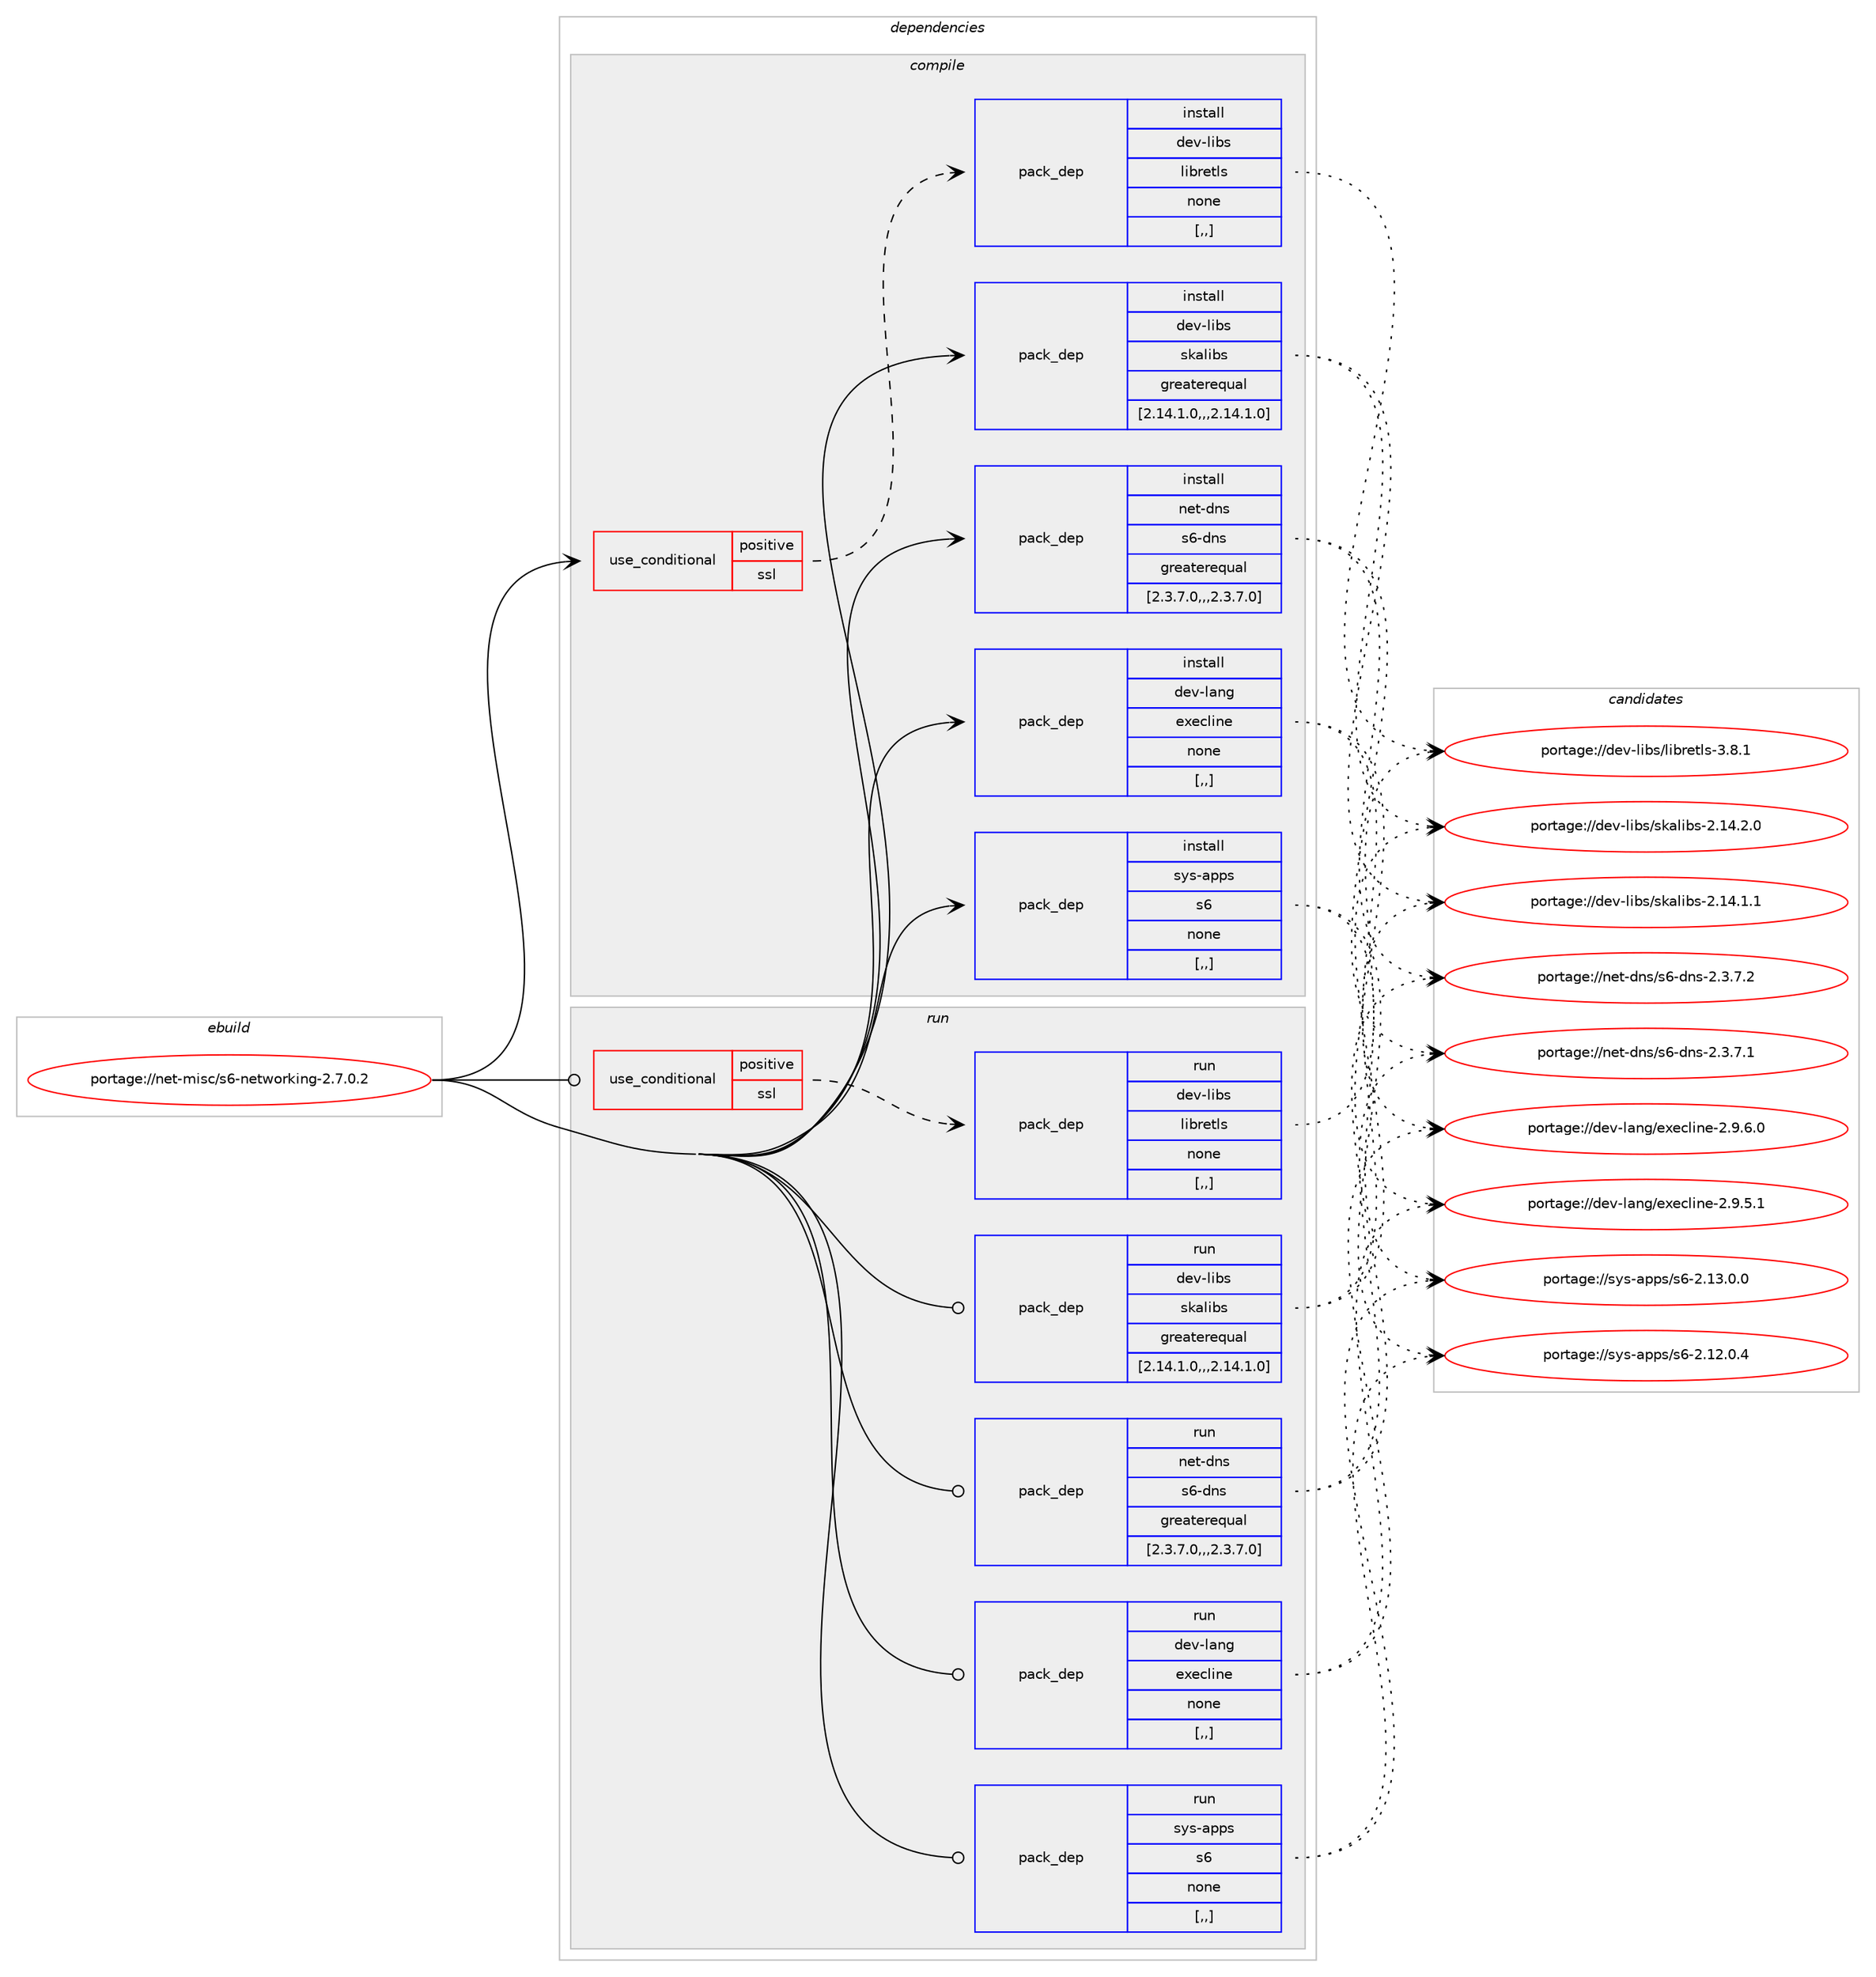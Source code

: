 digraph prolog {

# *************
# Graph options
# *************

newrank=true;
concentrate=true;
compound=true;
graph [rankdir=LR,fontname=Helvetica,fontsize=10,ranksep=1.5];#, ranksep=2.5, nodesep=0.2];
edge  [arrowhead=vee];
node  [fontname=Helvetica,fontsize=10];

# **********
# The ebuild
# **********

subgraph cluster_leftcol {
color=gray;
label=<<i>ebuild</i>>;
id [label="portage://net-misc/s6-networking-2.7.0.2", color=red, width=4, href="../net-misc/s6-networking-2.7.0.2.svg"];
}

# ****************
# The dependencies
# ****************

subgraph cluster_midcol {
color=gray;
label=<<i>dependencies</i>>;
subgraph cluster_compile {
fillcolor="#eeeeee";
style=filled;
label=<<i>compile</i>>;
subgraph cond98922 {
dependency375175 [label=<<TABLE BORDER="0" CELLBORDER="1" CELLSPACING="0" CELLPADDING="4"><TR><TD ROWSPAN="3" CELLPADDING="10">use_conditional</TD></TR><TR><TD>positive</TD></TR><TR><TD>ssl</TD></TR></TABLE>>, shape=none, color=red];
subgraph pack273559 {
dependency375176 [label=<<TABLE BORDER="0" CELLBORDER="1" CELLSPACING="0" CELLPADDING="4" WIDTH="220"><TR><TD ROWSPAN="6" CELLPADDING="30">pack_dep</TD></TR><TR><TD WIDTH="110">install</TD></TR><TR><TD>dev-libs</TD></TR><TR><TD>libretls</TD></TR><TR><TD>none</TD></TR><TR><TD>[,,]</TD></TR></TABLE>>, shape=none, color=blue];
}
dependency375175:e -> dependency375176:w [weight=20,style="dashed",arrowhead="vee"];
}
id:e -> dependency375175:w [weight=20,style="solid",arrowhead="vee"];
subgraph pack273560 {
dependency375177 [label=<<TABLE BORDER="0" CELLBORDER="1" CELLSPACING="0" CELLPADDING="4" WIDTH="220"><TR><TD ROWSPAN="6" CELLPADDING="30">pack_dep</TD></TR><TR><TD WIDTH="110">install</TD></TR><TR><TD>dev-lang</TD></TR><TR><TD>execline</TD></TR><TR><TD>none</TD></TR><TR><TD>[,,]</TD></TR></TABLE>>, shape=none, color=blue];
}
id:e -> dependency375177:w [weight=20,style="solid",arrowhead="vee"];
subgraph pack273561 {
dependency375178 [label=<<TABLE BORDER="0" CELLBORDER="1" CELLSPACING="0" CELLPADDING="4" WIDTH="220"><TR><TD ROWSPAN="6" CELLPADDING="30">pack_dep</TD></TR><TR><TD WIDTH="110">install</TD></TR><TR><TD>dev-libs</TD></TR><TR><TD>skalibs</TD></TR><TR><TD>greaterequal</TD></TR><TR><TD>[2.14.1.0,,,2.14.1.0]</TD></TR></TABLE>>, shape=none, color=blue];
}
id:e -> dependency375178:w [weight=20,style="solid",arrowhead="vee"];
subgraph pack273562 {
dependency375179 [label=<<TABLE BORDER="0" CELLBORDER="1" CELLSPACING="0" CELLPADDING="4" WIDTH="220"><TR><TD ROWSPAN="6" CELLPADDING="30">pack_dep</TD></TR><TR><TD WIDTH="110">install</TD></TR><TR><TD>net-dns</TD></TR><TR><TD>s6-dns</TD></TR><TR><TD>greaterequal</TD></TR><TR><TD>[2.3.7.0,,,2.3.7.0]</TD></TR></TABLE>>, shape=none, color=blue];
}
id:e -> dependency375179:w [weight=20,style="solid",arrowhead="vee"];
subgraph pack273563 {
dependency375180 [label=<<TABLE BORDER="0" CELLBORDER="1" CELLSPACING="0" CELLPADDING="4" WIDTH="220"><TR><TD ROWSPAN="6" CELLPADDING="30">pack_dep</TD></TR><TR><TD WIDTH="110">install</TD></TR><TR><TD>sys-apps</TD></TR><TR><TD>s6</TD></TR><TR><TD>none</TD></TR><TR><TD>[,,]</TD></TR></TABLE>>, shape=none, color=blue];
}
id:e -> dependency375180:w [weight=20,style="solid",arrowhead="vee"];
}
subgraph cluster_compileandrun {
fillcolor="#eeeeee";
style=filled;
label=<<i>compile and run</i>>;
}
subgraph cluster_run {
fillcolor="#eeeeee";
style=filled;
label=<<i>run</i>>;
subgraph cond98923 {
dependency375181 [label=<<TABLE BORDER="0" CELLBORDER="1" CELLSPACING="0" CELLPADDING="4"><TR><TD ROWSPAN="3" CELLPADDING="10">use_conditional</TD></TR><TR><TD>positive</TD></TR><TR><TD>ssl</TD></TR></TABLE>>, shape=none, color=red];
subgraph pack273564 {
dependency375182 [label=<<TABLE BORDER="0" CELLBORDER="1" CELLSPACING="0" CELLPADDING="4" WIDTH="220"><TR><TD ROWSPAN="6" CELLPADDING="30">pack_dep</TD></TR><TR><TD WIDTH="110">run</TD></TR><TR><TD>dev-libs</TD></TR><TR><TD>libretls</TD></TR><TR><TD>none</TD></TR><TR><TD>[,,]</TD></TR></TABLE>>, shape=none, color=blue];
}
dependency375181:e -> dependency375182:w [weight=20,style="dashed",arrowhead="vee"];
}
id:e -> dependency375181:w [weight=20,style="solid",arrowhead="odot"];
subgraph pack273565 {
dependency375183 [label=<<TABLE BORDER="0" CELLBORDER="1" CELLSPACING="0" CELLPADDING="4" WIDTH="220"><TR><TD ROWSPAN="6" CELLPADDING="30">pack_dep</TD></TR><TR><TD WIDTH="110">run</TD></TR><TR><TD>dev-lang</TD></TR><TR><TD>execline</TD></TR><TR><TD>none</TD></TR><TR><TD>[,,]</TD></TR></TABLE>>, shape=none, color=blue];
}
id:e -> dependency375183:w [weight=20,style="solid",arrowhead="odot"];
subgraph pack273566 {
dependency375184 [label=<<TABLE BORDER="0" CELLBORDER="1" CELLSPACING="0" CELLPADDING="4" WIDTH="220"><TR><TD ROWSPAN="6" CELLPADDING="30">pack_dep</TD></TR><TR><TD WIDTH="110">run</TD></TR><TR><TD>dev-libs</TD></TR><TR><TD>skalibs</TD></TR><TR><TD>greaterequal</TD></TR><TR><TD>[2.14.1.0,,,2.14.1.0]</TD></TR></TABLE>>, shape=none, color=blue];
}
id:e -> dependency375184:w [weight=20,style="solid",arrowhead="odot"];
subgraph pack273567 {
dependency375185 [label=<<TABLE BORDER="0" CELLBORDER="1" CELLSPACING="0" CELLPADDING="4" WIDTH="220"><TR><TD ROWSPAN="6" CELLPADDING="30">pack_dep</TD></TR><TR><TD WIDTH="110">run</TD></TR><TR><TD>net-dns</TD></TR><TR><TD>s6-dns</TD></TR><TR><TD>greaterequal</TD></TR><TR><TD>[2.3.7.0,,,2.3.7.0]</TD></TR></TABLE>>, shape=none, color=blue];
}
id:e -> dependency375185:w [weight=20,style="solid",arrowhead="odot"];
subgraph pack273568 {
dependency375186 [label=<<TABLE BORDER="0" CELLBORDER="1" CELLSPACING="0" CELLPADDING="4" WIDTH="220"><TR><TD ROWSPAN="6" CELLPADDING="30">pack_dep</TD></TR><TR><TD WIDTH="110">run</TD></TR><TR><TD>sys-apps</TD></TR><TR><TD>s6</TD></TR><TR><TD>none</TD></TR><TR><TD>[,,]</TD></TR></TABLE>>, shape=none, color=blue];
}
id:e -> dependency375186:w [weight=20,style="solid",arrowhead="odot"];
}
}

# **************
# The candidates
# **************

subgraph cluster_choices {
rank=same;
color=gray;
label=<<i>candidates</i>>;

subgraph choice273559 {
color=black;
nodesep=1;
choice10010111845108105981154710810598114101116108115455146564649 [label="portage://dev-libs/libretls-3.8.1", color=red, width=4,href="../dev-libs/libretls-3.8.1.svg"];
dependency375176:e -> choice10010111845108105981154710810598114101116108115455146564649:w [style=dotted,weight="100"];
}
subgraph choice273560 {
color=black;
nodesep=1;
choice100101118451089711010347101120101991081051101014550465746544648 [label="portage://dev-lang/execline-2.9.6.0", color=red, width=4,href="../dev-lang/execline-2.9.6.0.svg"];
choice100101118451089711010347101120101991081051101014550465746534649 [label="portage://dev-lang/execline-2.9.5.1", color=red, width=4,href="../dev-lang/execline-2.9.5.1.svg"];
dependency375177:e -> choice100101118451089711010347101120101991081051101014550465746544648:w [style=dotted,weight="100"];
dependency375177:e -> choice100101118451089711010347101120101991081051101014550465746534649:w [style=dotted,weight="100"];
}
subgraph choice273561 {
color=black;
nodesep=1;
choice1001011184510810598115471151079710810598115455046495246504648 [label="portage://dev-libs/skalibs-2.14.2.0", color=red, width=4,href="../dev-libs/skalibs-2.14.2.0.svg"];
choice1001011184510810598115471151079710810598115455046495246494649 [label="portage://dev-libs/skalibs-2.14.1.1", color=red, width=4,href="../dev-libs/skalibs-2.14.1.1.svg"];
dependency375178:e -> choice1001011184510810598115471151079710810598115455046495246504648:w [style=dotted,weight="100"];
dependency375178:e -> choice1001011184510810598115471151079710810598115455046495246494649:w [style=dotted,weight="100"];
}
subgraph choice273562 {
color=black;
nodesep=1;
choice110101116451001101154711554451001101154550465146554650 [label="portage://net-dns/s6-dns-2.3.7.2", color=red, width=4,href="../net-dns/s6-dns-2.3.7.2.svg"];
choice110101116451001101154711554451001101154550465146554649 [label="portage://net-dns/s6-dns-2.3.7.1", color=red, width=4,href="../net-dns/s6-dns-2.3.7.1.svg"];
dependency375179:e -> choice110101116451001101154711554451001101154550465146554650:w [style=dotted,weight="100"];
dependency375179:e -> choice110101116451001101154711554451001101154550465146554649:w [style=dotted,weight="100"];
}
subgraph choice273563 {
color=black;
nodesep=1;
choice11512111545971121121154711554455046495146484648 [label="portage://sys-apps/s6-2.13.0.0", color=red, width=4,href="../sys-apps/s6-2.13.0.0.svg"];
choice11512111545971121121154711554455046495046484652 [label="portage://sys-apps/s6-2.12.0.4", color=red, width=4,href="../sys-apps/s6-2.12.0.4.svg"];
dependency375180:e -> choice11512111545971121121154711554455046495146484648:w [style=dotted,weight="100"];
dependency375180:e -> choice11512111545971121121154711554455046495046484652:w [style=dotted,weight="100"];
}
subgraph choice273564 {
color=black;
nodesep=1;
choice10010111845108105981154710810598114101116108115455146564649 [label="portage://dev-libs/libretls-3.8.1", color=red, width=4,href="../dev-libs/libretls-3.8.1.svg"];
dependency375182:e -> choice10010111845108105981154710810598114101116108115455146564649:w [style=dotted,weight="100"];
}
subgraph choice273565 {
color=black;
nodesep=1;
choice100101118451089711010347101120101991081051101014550465746544648 [label="portage://dev-lang/execline-2.9.6.0", color=red, width=4,href="../dev-lang/execline-2.9.6.0.svg"];
choice100101118451089711010347101120101991081051101014550465746534649 [label="portage://dev-lang/execline-2.9.5.1", color=red, width=4,href="../dev-lang/execline-2.9.5.1.svg"];
dependency375183:e -> choice100101118451089711010347101120101991081051101014550465746544648:w [style=dotted,weight="100"];
dependency375183:e -> choice100101118451089711010347101120101991081051101014550465746534649:w [style=dotted,weight="100"];
}
subgraph choice273566 {
color=black;
nodesep=1;
choice1001011184510810598115471151079710810598115455046495246504648 [label="portage://dev-libs/skalibs-2.14.2.0", color=red, width=4,href="../dev-libs/skalibs-2.14.2.0.svg"];
choice1001011184510810598115471151079710810598115455046495246494649 [label="portage://dev-libs/skalibs-2.14.1.1", color=red, width=4,href="../dev-libs/skalibs-2.14.1.1.svg"];
dependency375184:e -> choice1001011184510810598115471151079710810598115455046495246504648:w [style=dotted,weight="100"];
dependency375184:e -> choice1001011184510810598115471151079710810598115455046495246494649:w [style=dotted,weight="100"];
}
subgraph choice273567 {
color=black;
nodesep=1;
choice110101116451001101154711554451001101154550465146554650 [label="portage://net-dns/s6-dns-2.3.7.2", color=red, width=4,href="../net-dns/s6-dns-2.3.7.2.svg"];
choice110101116451001101154711554451001101154550465146554649 [label="portage://net-dns/s6-dns-2.3.7.1", color=red, width=4,href="../net-dns/s6-dns-2.3.7.1.svg"];
dependency375185:e -> choice110101116451001101154711554451001101154550465146554650:w [style=dotted,weight="100"];
dependency375185:e -> choice110101116451001101154711554451001101154550465146554649:w [style=dotted,weight="100"];
}
subgraph choice273568 {
color=black;
nodesep=1;
choice11512111545971121121154711554455046495146484648 [label="portage://sys-apps/s6-2.13.0.0", color=red, width=4,href="../sys-apps/s6-2.13.0.0.svg"];
choice11512111545971121121154711554455046495046484652 [label="portage://sys-apps/s6-2.12.0.4", color=red, width=4,href="../sys-apps/s6-2.12.0.4.svg"];
dependency375186:e -> choice11512111545971121121154711554455046495146484648:w [style=dotted,weight="100"];
dependency375186:e -> choice11512111545971121121154711554455046495046484652:w [style=dotted,weight="100"];
}
}

}
